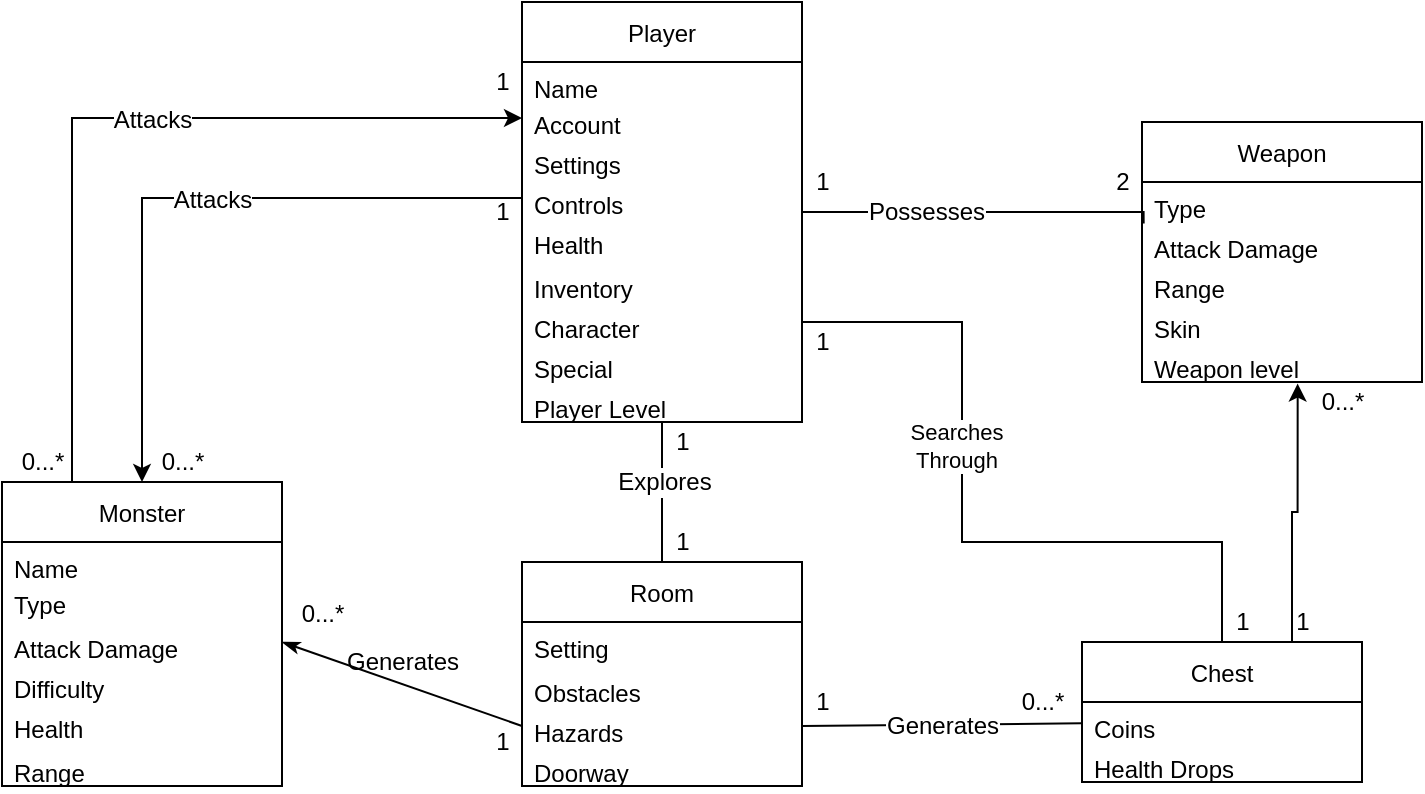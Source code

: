 <mxfile version="14.8.0" type="device"><diagram id="AZZU8q7x1Kc5LYs3uCjT" name="Page-1"><mxGraphModel dx="1278" dy="556" grid="1" gridSize="10" guides="1" tooltips="1" connect="1" arrows="1" fold="1" page="1" pageScale="1" pageWidth="850" pageHeight="1100" math="0" shadow="0"><root><mxCell id="0"/><mxCell id="1" parent="0"/><mxCell id="5cvlXky3ebcUeNouSawX-41" style="edgeStyle=orthogonalEdgeStyle;rounded=0;orthogonalLoop=1;jettySize=auto;html=1;entryX=0.006;entryY=0.04;entryDx=0;entryDy=0;endArrow=none;endFill=0;entryPerimeter=0;" parent="1" source="0w3ORMe5gxa_Zu2VHgog-3" target="5cvlXky3ebcUeNouSawX-5" edge="1"><mxGeometry relative="1" as="geometry"><Array as="points"><mxPoint x="631" y="145"/></Array></mxGeometry></mxCell><mxCell id="5cvlXky3ebcUeNouSawX-42" value="&lt;span style=&quot;font-size: 12px&quot;&gt;Possesses&lt;/span&gt;" style="edgeLabel;html=1;align=center;verticalAlign=middle;resizable=0;points=[];" parent="5cvlXky3ebcUeNouSawX-41" vertex="1" connectable="0"><mxGeometry x="-0.305" relative="1" as="geometry"><mxPoint as="offset"/></mxGeometry></mxCell><mxCell id="5cvlXky3ebcUeNouSawX-99" value="" style="edgeStyle=none;rounded=0;orthogonalLoop=1;jettySize=auto;html=1;startArrow=none;startFill=0;endArrow=none;endFill=0;strokeColor=#000000;entryX=0.5;entryY=0;entryDx=0;entryDy=0;" parent="1" source="0w3ORMe5gxa_Zu2VHgog-3" target="5cvlXky3ebcUeNouSawX-10" edge="1"><mxGeometry relative="1" as="geometry"><Array as="points"><mxPoint x="390" y="290"/></Array></mxGeometry></mxCell><mxCell id="5cvlXky3ebcUeNouSawX-100" value="&lt;font style=&quot;font-size: 12px&quot;&gt;Explores&lt;/font&gt;" style="edgeLabel;html=1;align=center;verticalAlign=middle;resizable=0;points=[];" parent="5cvlXky3ebcUeNouSawX-99" vertex="1" connectable="0"><mxGeometry x="-0.143" y="1" relative="1" as="geometry"><mxPoint as="offset"/></mxGeometry></mxCell><mxCell id="0w3ORMe5gxa_Zu2VHgog-3" value="Player" style="swimlane;fontStyle=0;childLayout=stackLayout;horizontal=1;startSize=30;horizontalStack=0;resizeParent=1;resizeParentMax=0;resizeLast=0;collapsible=1;marginBottom=0;" parent="1" vertex="1"><mxGeometry x="320" y="40" width="140" height="210" as="geometry"><mxRectangle x="330" y="210" width="70" height="26" as="alternateBounds"/></mxGeometry></mxCell><mxCell id="0w3ORMe5gxa_Zu2VHgog-11" value="Name" style="text;strokeColor=none;fillColor=none;align=left;verticalAlign=top;spacingLeft=4;spacingRight=4;overflow=hidden;rotatable=0;points=[[0,0.5],[1,0.5]];portConstraint=eastwest;" parent="0w3ORMe5gxa_Zu2VHgog-3" vertex="1"><mxGeometry y="30" width="140" height="18" as="geometry"/></mxCell><mxCell id="0w3ORMe5gxa_Zu2VHgog-4" value="Account" style="text;strokeColor=none;fillColor=none;align=left;verticalAlign=top;spacingLeft=4;spacingRight=4;overflow=hidden;rotatable=0;points=[[0,0.5],[1,0.5]];portConstraint=eastwest;" parent="0w3ORMe5gxa_Zu2VHgog-3" vertex="1"><mxGeometry y="48" width="140" height="20" as="geometry"/></mxCell><mxCell id="5cvlXky3ebcUeNouSawX-1" value="Settings" style="text;strokeColor=none;fillColor=none;align=left;verticalAlign=top;spacingLeft=4;spacingRight=4;overflow=hidden;rotatable=0;points=[[0,0.5],[1,0.5]];portConstraint=eastwest;" parent="0w3ORMe5gxa_Zu2VHgog-3" vertex="1"><mxGeometry y="68" width="140" height="20" as="geometry"/></mxCell><mxCell id="0w3ORMe5gxa_Zu2VHgog-10" value="Controls" style="text;strokeColor=none;fillColor=none;align=left;verticalAlign=top;spacingLeft=4;spacingRight=4;overflow=hidden;rotatable=0;points=[[0,0.5],[1,0.5]];portConstraint=eastwest;" parent="0w3ORMe5gxa_Zu2VHgog-3" vertex="1"><mxGeometry y="88" width="140" height="20" as="geometry"/></mxCell><mxCell id="0w3ORMe5gxa_Zu2VHgog-12" value="Health" style="text;strokeColor=none;fillColor=none;align=left;verticalAlign=top;spacingLeft=4;spacingRight=4;overflow=hidden;rotatable=0;points=[[0,0.5],[1,0.5]];portConstraint=eastwest;" parent="0w3ORMe5gxa_Zu2VHgog-3" vertex="1"><mxGeometry y="108" width="140" height="22" as="geometry"/></mxCell><mxCell id="5cvlXky3ebcUeNouSawX-28" value="Inventory" style="text;strokeColor=none;fillColor=none;align=left;verticalAlign=top;spacingLeft=4;spacingRight=4;overflow=hidden;rotatable=0;points=[[0,0.5],[1,0.5]];portConstraint=eastwest;" parent="0w3ORMe5gxa_Zu2VHgog-3" vertex="1"><mxGeometry y="130" width="140" height="20" as="geometry"/></mxCell><mxCell id="oTxqCXd45gK08-1wnXOI-1" value="Character" style="text;strokeColor=none;fillColor=none;align=left;verticalAlign=top;spacingLeft=4;spacingRight=4;overflow=hidden;rotatable=0;points=[[0,0.5],[1,0.5]];portConstraint=eastwest;" vertex="1" parent="0w3ORMe5gxa_Zu2VHgog-3"><mxGeometry y="150" width="140" height="20" as="geometry"/></mxCell><mxCell id="0w3ORMe5gxa_Zu2VHgog-13" value="Special" style="text;strokeColor=none;fillColor=none;align=left;verticalAlign=top;spacingLeft=4;spacingRight=4;overflow=hidden;rotatable=0;points=[[0,0.5],[1,0.5]];portConstraint=eastwest;" parent="0w3ORMe5gxa_Zu2VHgog-3" vertex="1"><mxGeometry y="170" width="140" height="20" as="geometry"/></mxCell><mxCell id="5cvlXky3ebcUeNouSawX-31" value="Player Level" style="text;strokeColor=none;fillColor=none;align=left;verticalAlign=top;spacingLeft=4;spacingRight=4;overflow=hidden;rotatable=0;points=[[0,0.5],[1,0.5]];portConstraint=eastwest;" parent="0w3ORMe5gxa_Zu2VHgog-3" vertex="1"><mxGeometry y="190" width="140" height="20" as="geometry"/></mxCell><mxCell id="5cvlXky3ebcUeNouSawX-47" style="edgeStyle=orthogonalEdgeStyle;rounded=0;orthogonalLoop=1;jettySize=auto;html=1;exitX=0.25;exitY=0;exitDx=0;exitDy=0;entryX=0;entryY=0.5;entryDx=0;entryDy=0;" parent="1" source="0w3ORMe5gxa_Zu2VHgog-14" target="0w3ORMe5gxa_Zu2VHgog-4" edge="1"><mxGeometry relative="1" as="geometry"/></mxCell><mxCell id="5cvlXky3ebcUeNouSawX-48" value="&lt;font style=&quot;font-size: 12px&quot;&gt;Attacks&lt;/font&gt;" style="edgeLabel;html=1;align=center;verticalAlign=middle;resizable=0;points=[];" parent="5cvlXky3ebcUeNouSawX-47" vertex="1" connectable="0"><mxGeometry x="0.09" y="-1" relative="1" as="geometry"><mxPoint as="offset"/></mxGeometry></mxCell><mxCell id="0w3ORMe5gxa_Zu2VHgog-14" value="Monster" style="swimlane;fontStyle=0;childLayout=stackLayout;horizontal=1;startSize=30;horizontalStack=0;resizeParent=1;resizeParentMax=0;resizeLast=0;collapsible=1;marginBottom=0;" parent="1" vertex="1"><mxGeometry x="60" y="280" width="140" height="152" as="geometry"><mxRectangle x="330" y="210" width="70" height="26" as="alternateBounds"/></mxGeometry></mxCell><mxCell id="0w3ORMe5gxa_Zu2VHgog-18" value="Name" style="text;strokeColor=none;fillColor=none;align=left;verticalAlign=top;spacingLeft=4;spacingRight=4;overflow=hidden;rotatable=0;points=[[0,0.5],[1,0.5]];portConstraint=eastwest;" parent="0w3ORMe5gxa_Zu2VHgog-14" vertex="1"><mxGeometry y="30" width="140" height="18" as="geometry"/></mxCell><mxCell id="5cvlXky3ebcUeNouSawX-23" value="Type" style="text;strokeColor=none;fillColor=none;align=left;verticalAlign=top;spacingLeft=4;spacingRight=4;overflow=hidden;rotatable=0;points=[[0,0.5],[1,0.5]];portConstraint=eastwest;" parent="0w3ORMe5gxa_Zu2VHgog-14" vertex="1"><mxGeometry y="48" width="140" height="22" as="geometry"/></mxCell><mxCell id="0w3ORMe5gxa_Zu2VHgog-21" value="Attack Damage" style="text;strokeColor=none;fillColor=none;align=left;verticalAlign=top;spacingLeft=4;spacingRight=4;overflow=hidden;rotatable=0;points=[[0,0.5],[1,0.5]];portConstraint=eastwest;" parent="0w3ORMe5gxa_Zu2VHgog-14" vertex="1"><mxGeometry y="70" width="140" height="20" as="geometry"/></mxCell><mxCell id="oTxqCXd45gK08-1wnXOI-2" value="Difficulty" style="text;strokeColor=none;fillColor=none;align=left;verticalAlign=top;spacingLeft=4;spacingRight=4;overflow=hidden;rotatable=0;points=[[0,0.5],[1,0.5]];portConstraint=eastwest;" vertex="1" parent="0w3ORMe5gxa_Zu2VHgog-14"><mxGeometry y="90" width="140" height="20" as="geometry"/></mxCell><mxCell id="0w3ORMe5gxa_Zu2VHgog-20" value="Health" style="text;strokeColor=none;fillColor=none;align=left;verticalAlign=top;spacingLeft=4;spacingRight=4;overflow=hidden;rotatable=0;points=[[0,0.5],[1,0.5]];portConstraint=eastwest;" parent="0w3ORMe5gxa_Zu2VHgog-14" vertex="1"><mxGeometry y="110" width="140" height="22" as="geometry"/></mxCell><mxCell id="5cvlXky3ebcUeNouSawX-30" value="Range" style="text;strokeColor=none;fillColor=none;align=left;verticalAlign=top;spacingLeft=4;spacingRight=4;overflow=hidden;rotatable=0;points=[[0,0.5],[1,0.5]];portConstraint=eastwest;" parent="0w3ORMe5gxa_Zu2VHgog-14" vertex="1"><mxGeometry y="132" width="140" height="20" as="geometry"/></mxCell><mxCell id="5cvlXky3ebcUeNouSawX-2" value="Weapon" style="swimlane;fontStyle=0;childLayout=stackLayout;horizontal=1;startSize=30;horizontalStack=0;resizeParent=1;resizeParentMax=0;resizeLast=0;collapsible=1;marginBottom=0;" parent="1" vertex="1"><mxGeometry x="630" y="100" width="140" height="130" as="geometry"><mxRectangle x="330" y="210" width="70" height="26" as="alternateBounds"/></mxGeometry></mxCell><mxCell id="5cvlXky3ebcUeNouSawX-4" value="Type" style="text;strokeColor=none;fillColor=none;align=left;verticalAlign=top;spacingLeft=4;spacingRight=4;overflow=hidden;rotatable=0;points=[[0,0.5],[1,0.5]];portConstraint=eastwest;" parent="5cvlXky3ebcUeNouSawX-2" vertex="1"><mxGeometry y="30" width="140" height="20" as="geometry"/></mxCell><mxCell id="5cvlXky3ebcUeNouSawX-5" value="Attack Damage" style="text;strokeColor=none;fillColor=none;align=left;verticalAlign=top;spacingLeft=4;spacingRight=4;overflow=hidden;rotatable=0;points=[[0,0.5],[1,0.5]];portConstraint=eastwest;" parent="5cvlXky3ebcUeNouSawX-2" vertex="1"><mxGeometry y="50" width="140" height="20" as="geometry"/></mxCell><mxCell id="5cvlXky3ebcUeNouSawX-29" value="Range" style="text;strokeColor=none;fillColor=none;align=left;verticalAlign=top;spacingLeft=4;spacingRight=4;overflow=hidden;rotatable=0;points=[[0,0.5],[1,0.5]];portConstraint=eastwest;" parent="5cvlXky3ebcUeNouSawX-2" vertex="1"><mxGeometry y="70" width="140" height="20" as="geometry"/></mxCell><mxCell id="5cvlXky3ebcUeNouSawX-34" value="Skin" style="text;strokeColor=none;fillColor=none;align=left;verticalAlign=top;spacingLeft=4;spacingRight=4;overflow=hidden;rotatable=0;points=[[0,0.5],[1,0.5]];portConstraint=eastwest;" parent="5cvlXky3ebcUeNouSawX-2" vertex="1"><mxGeometry y="90" width="140" height="20" as="geometry"/></mxCell><mxCell id="5cvlXky3ebcUeNouSawX-8" value="Weapon level" style="text;strokeColor=none;fillColor=none;align=left;verticalAlign=top;spacingLeft=4;spacingRight=4;overflow=hidden;rotatable=0;points=[[0,0.5],[1,0.5]];portConstraint=eastwest;" parent="5cvlXky3ebcUeNouSawX-2" vertex="1"><mxGeometry y="110" width="140" height="20" as="geometry"/></mxCell><mxCell id="5cvlXky3ebcUeNouSawX-10" value="Room" style="swimlane;fontStyle=0;childLayout=stackLayout;horizontal=1;startSize=30;horizontalStack=0;resizeParent=1;resizeParentMax=0;resizeLast=0;collapsible=1;marginBottom=0;" parent="1" vertex="1"><mxGeometry x="320" y="320" width="140" height="112" as="geometry"><mxRectangle x="330" y="210" width="70" height="26" as="alternateBounds"/></mxGeometry></mxCell><mxCell id="5cvlXky3ebcUeNouSawX-14" value="Setting" style="text;strokeColor=none;fillColor=none;align=left;verticalAlign=top;spacingLeft=4;spacingRight=4;overflow=hidden;rotatable=0;points=[[0,0.5],[1,0.5]];portConstraint=eastwest;" parent="5cvlXky3ebcUeNouSawX-10" vertex="1"><mxGeometry y="30" width="140" height="22" as="geometry"/></mxCell><mxCell id="5cvlXky3ebcUeNouSawX-13" value="Obstacles" style="text;strokeColor=none;fillColor=none;align=left;verticalAlign=top;spacingLeft=4;spacingRight=4;overflow=hidden;rotatable=0;points=[[0,0.5],[1,0.5]];portConstraint=eastwest;" parent="5cvlXky3ebcUeNouSawX-10" vertex="1"><mxGeometry y="52" width="140" height="20" as="geometry"/></mxCell><mxCell id="5cvlXky3ebcUeNouSawX-15" value="Hazards" style="text;strokeColor=none;fillColor=none;align=left;verticalAlign=top;spacingLeft=4;spacingRight=4;overflow=hidden;rotatable=0;points=[[0,0.5],[1,0.5]];portConstraint=eastwest;" parent="5cvlXky3ebcUeNouSawX-10" vertex="1"><mxGeometry y="72" width="140" height="20" as="geometry"/></mxCell><mxCell id="5cvlXky3ebcUeNouSawX-26" value="Doorway" style="text;strokeColor=none;fillColor=none;align=left;verticalAlign=top;spacingLeft=4;spacingRight=4;overflow=hidden;rotatable=0;points=[[0,0.5],[1,0.5]];portConstraint=eastwest;" parent="5cvlXky3ebcUeNouSawX-10" vertex="1"><mxGeometry y="92" width="140" height="20" as="geometry"/></mxCell><mxCell id="oTxqCXd45gK08-1wnXOI-3" style="edgeStyle=orthogonalEdgeStyle;rounded=0;orthogonalLoop=1;jettySize=auto;html=1;exitX=0.75;exitY=0;exitDx=0;exitDy=0;entryX=0.556;entryY=1.04;entryDx=0;entryDy=0;entryPerimeter=0;" edge="1" parent="1" source="5cvlXky3ebcUeNouSawX-16" target="5cvlXky3ebcUeNouSawX-8"><mxGeometry relative="1" as="geometry"/></mxCell><mxCell id="5cvlXky3ebcUeNouSawX-16" value="Chest" style="swimlane;fontStyle=0;childLayout=stackLayout;horizontal=1;startSize=30;horizontalStack=0;resizeParent=1;resizeParentMax=0;resizeLast=0;collapsible=1;marginBottom=0;" parent="1" vertex="1"><mxGeometry x="600" y="360" width="140" height="70" as="geometry"><mxRectangle x="330" y="210" width="70" height="26" as="alternateBounds"/></mxGeometry></mxCell><mxCell id="5cvlXky3ebcUeNouSawX-25" value="Coins" style="text;strokeColor=none;fillColor=none;align=left;verticalAlign=top;spacingLeft=4;spacingRight=4;overflow=hidden;rotatable=0;points=[[0,0.5],[1,0.5]];portConstraint=eastwest;" parent="5cvlXky3ebcUeNouSawX-16" vertex="1"><mxGeometry y="30" width="140" height="20" as="geometry"/></mxCell><mxCell id="5cvlXky3ebcUeNouSawX-35" value="Health Drops" style="text;strokeColor=none;fillColor=none;align=left;verticalAlign=top;spacingLeft=4;spacingRight=4;overflow=hidden;rotatable=0;points=[[0,0.5],[1,0.5]];portConstraint=eastwest;" parent="5cvlXky3ebcUeNouSawX-16" vertex="1"><mxGeometry y="50" width="140" height="20" as="geometry"/></mxCell><mxCell id="5cvlXky3ebcUeNouSawX-36" style="edgeStyle=orthogonalEdgeStyle;rounded=0;orthogonalLoop=1;jettySize=auto;html=1;exitX=0;exitY=0.5;exitDx=0;exitDy=0;entryX=0.5;entryY=0;entryDx=0;entryDy=0;" parent="1" source="0w3ORMe5gxa_Zu2VHgog-10" target="0w3ORMe5gxa_Zu2VHgog-14" edge="1"><mxGeometry relative="1" as="geometry"/></mxCell><mxCell id="5cvlXky3ebcUeNouSawX-37" value="&lt;font style=&quot;font-size: 12px&quot;&gt;Attacks&lt;/font&gt;" style="edgeLabel;html=1;align=center;verticalAlign=middle;resizable=0;points=[];" parent="5cvlXky3ebcUeNouSawX-36" vertex="1" connectable="0"><mxGeometry x="-0.065" y="1" relative="1" as="geometry"><mxPoint as="offset"/></mxGeometry></mxCell><mxCell id="5cvlXky3ebcUeNouSawX-49" style="edgeStyle=orthogonalEdgeStyle;rounded=0;orthogonalLoop=1;jettySize=auto;html=1;exitX=1;exitY=0.5;exitDx=0;exitDy=0;startArrow=none;startFill=0;endArrow=none;endFill=0;" parent="1" source="0w3ORMe5gxa_Zu2VHgog-13" edge="1"><mxGeometry relative="1" as="geometry"><mxPoint x="670" y="360" as="targetPoint"/><Array as="points"><mxPoint x="540" y="200"/><mxPoint x="540" y="310"/><mxPoint x="670" y="310"/></Array></mxGeometry></mxCell><mxCell id="5cvlXky3ebcUeNouSawX-50" value="Searches&lt;br&gt;Through" style="edgeLabel;html=1;align=center;verticalAlign=middle;resizable=0;points=[];" parent="5cvlXky3ebcUeNouSawX-49" vertex="1" connectable="0"><mxGeometry x="-0.168" y="-3" relative="1" as="geometry"><mxPoint as="offset"/></mxGeometry></mxCell><mxCell id="5cvlXky3ebcUeNouSawX-101" value="1" style="text;html=1;align=center;verticalAlign=middle;resizable=0;points=[];autosize=1;strokeColor=none;" parent="1" vertex="1"><mxGeometry x="300" y="70" width="20" height="20" as="geometry"/></mxCell><mxCell id="5cvlXky3ebcUeNouSawX-103" value="1" style="text;html=1;align=center;verticalAlign=middle;resizable=0;points=[];autosize=1;strokeColor=none;" parent="1" vertex="1"><mxGeometry x="300" y="135" width="20" height="20" as="geometry"/></mxCell><mxCell id="5cvlXky3ebcUeNouSawX-104" value="1" style="text;html=1;align=center;verticalAlign=middle;resizable=0;points=[];autosize=1;strokeColor=none;" parent="1" vertex="1"><mxGeometry x="460" y="120" width="20" height="20" as="geometry"/></mxCell><mxCell id="5cvlXky3ebcUeNouSawX-105" value="1" style="text;html=1;align=center;verticalAlign=middle;resizable=0;points=[];autosize=1;strokeColor=none;" parent="1" vertex="1"><mxGeometry x="460" y="200" width="20" height="20" as="geometry"/></mxCell><mxCell id="5cvlXky3ebcUeNouSawX-107" value="1" style="text;html=1;align=center;verticalAlign=middle;resizable=0;points=[];autosize=1;strokeColor=none;" parent="1" vertex="1"><mxGeometry x="390" y="300" width="20" height="20" as="geometry"/></mxCell><mxCell id="5cvlXky3ebcUeNouSawX-108" style="edgeStyle=none;rounded=0;orthogonalLoop=1;jettySize=auto;html=1;exitX=0;exitY=0.5;exitDx=0;exitDy=0;entryX=1;entryY=0.5;entryDx=0;entryDy=0;startArrow=none;startFill=0;endArrow=classicThin;endFill=1;strokeColor=#000000;" parent="1" source="5cvlXky3ebcUeNouSawX-15" target="0w3ORMe5gxa_Zu2VHgog-21" edge="1"><mxGeometry relative="1" as="geometry"/></mxCell><mxCell id="5cvlXky3ebcUeNouSawX-109" value="&lt;font style=&quot;font-size: 12px&quot;&gt;Generates&lt;/font&gt;" style="edgeLabel;html=1;align=center;verticalAlign=middle;resizable=0;points=[];labelBackgroundColor=none;" parent="5cvlXky3ebcUeNouSawX-108" vertex="1" connectable="0"><mxGeometry x="-0.187" y="1" relative="1" as="geometry"><mxPoint x="-11" y="-16" as="offset"/></mxGeometry></mxCell><mxCell id="5cvlXky3ebcUeNouSawX-110" value="1" style="text;html=1;align=center;verticalAlign=middle;resizable=0;points=[];autosize=1;strokeColor=none;" parent="1" vertex="1"><mxGeometry x="300" y="400" width="20" height="20" as="geometry"/></mxCell><mxCell id="5cvlXky3ebcUeNouSawX-111" value="0...*" style="text;html=1;align=center;verticalAlign=middle;resizable=0;points=[];autosize=1;strokeColor=none;" parent="1" vertex="1"><mxGeometry x="200" y="336" width="40" height="20" as="geometry"/></mxCell><mxCell id="5cvlXky3ebcUeNouSawX-112" value="0...*" style="text;html=1;align=center;verticalAlign=middle;resizable=0;points=[];autosize=1;strokeColor=none;" parent="1" vertex="1"><mxGeometry x="130" y="260" width="40" height="20" as="geometry"/></mxCell><mxCell id="5cvlXky3ebcUeNouSawX-113" value="0...*" style="text;html=1;align=center;verticalAlign=middle;resizable=0;points=[];autosize=1;strokeColor=none;" parent="1" vertex="1"><mxGeometry x="60" y="260" width="40" height="20" as="geometry"/></mxCell><mxCell id="5cvlXky3ebcUeNouSawX-114" value="2" style="text;html=1;align=center;verticalAlign=middle;resizable=0;points=[];autosize=1;strokeColor=none;" parent="1" vertex="1"><mxGeometry x="610" y="120" width="20" height="20" as="geometry"/></mxCell><mxCell id="5cvlXky3ebcUeNouSawX-115" style="edgeStyle=none;rounded=0;orthogonalLoop=1;jettySize=auto;html=1;exitX=1;exitY=0.5;exitDx=0;exitDy=0;startArrow=none;startFill=0;endArrow=none;endFill=0;strokeColor=#000000;" parent="1" source="5cvlXky3ebcUeNouSawX-15" target="5cvlXky3ebcUeNouSawX-25" edge="1"><mxGeometry relative="1" as="geometry"/></mxCell><mxCell id="5cvlXky3ebcUeNouSawX-116" value="&lt;font style=&quot;font-size: 12px&quot;&gt;Generates&lt;/font&gt;" style="edgeLabel;html=1;align=center;verticalAlign=middle;resizable=0;points=[];" parent="5cvlXky3ebcUeNouSawX-115" vertex="1" connectable="0"><mxGeometry x="0.14" y="-1" relative="1" as="geometry"><mxPoint x="-10" as="offset"/></mxGeometry></mxCell><mxCell id="5cvlXky3ebcUeNouSawX-117" value="1" style="text;html=1;align=center;verticalAlign=middle;resizable=0;points=[];autosize=1;strokeColor=none;" parent="1" vertex="1"><mxGeometry x="460" y="380" width="20" height="20" as="geometry"/></mxCell><mxCell id="5cvlXky3ebcUeNouSawX-118" value="1" style="text;html=1;align=center;verticalAlign=middle;resizable=0;points=[];autosize=1;strokeColor=none;" parent="1" vertex="1"><mxGeometry x="670" y="340" width="20" height="20" as="geometry"/></mxCell><mxCell id="5cvlXky3ebcUeNouSawX-119" value="0...*" style="text;html=1;align=center;verticalAlign=middle;resizable=0;points=[];autosize=1;strokeColor=none;" parent="1" vertex="1"><mxGeometry x="560" y="380" width="40" height="20" as="geometry"/></mxCell><mxCell id="oTxqCXd45gK08-1wnXOI-4" value="1" style="text;html=1;align=center;verticalAlign=middle;resizable=0;points=[];autosize=1;strokeColor=none;" vertex="1" parent="1"><mxGeometry x="700" y="340" width="20" height="20" as="geometry"/></mxCell><mxCell id="oTxqCXd45gK08-1wnXOI-5" value="0...*" style="text;html=1;align=center;verticalAlign=middle;resizable=0;points=[];autosize=1;strokeColor=none;" vertex="1" parent="1"><mxGeometry x="710" y="230" width="40" height="20" as="geometry"/></mxCell><mxCell id="oTxqCXd45gK08-1wnXOI-6" value="1" style="text;html=1;align=center;verticalAlign=middle;resizable=0;points=[];autosize=1;strokeColor=none;" vertex="1" parent="1"><mxGeometry x="390" y="250" width="20" height="20" as="geometry"/></mxCell></root></mxGraphModel></diagram></mxfile>